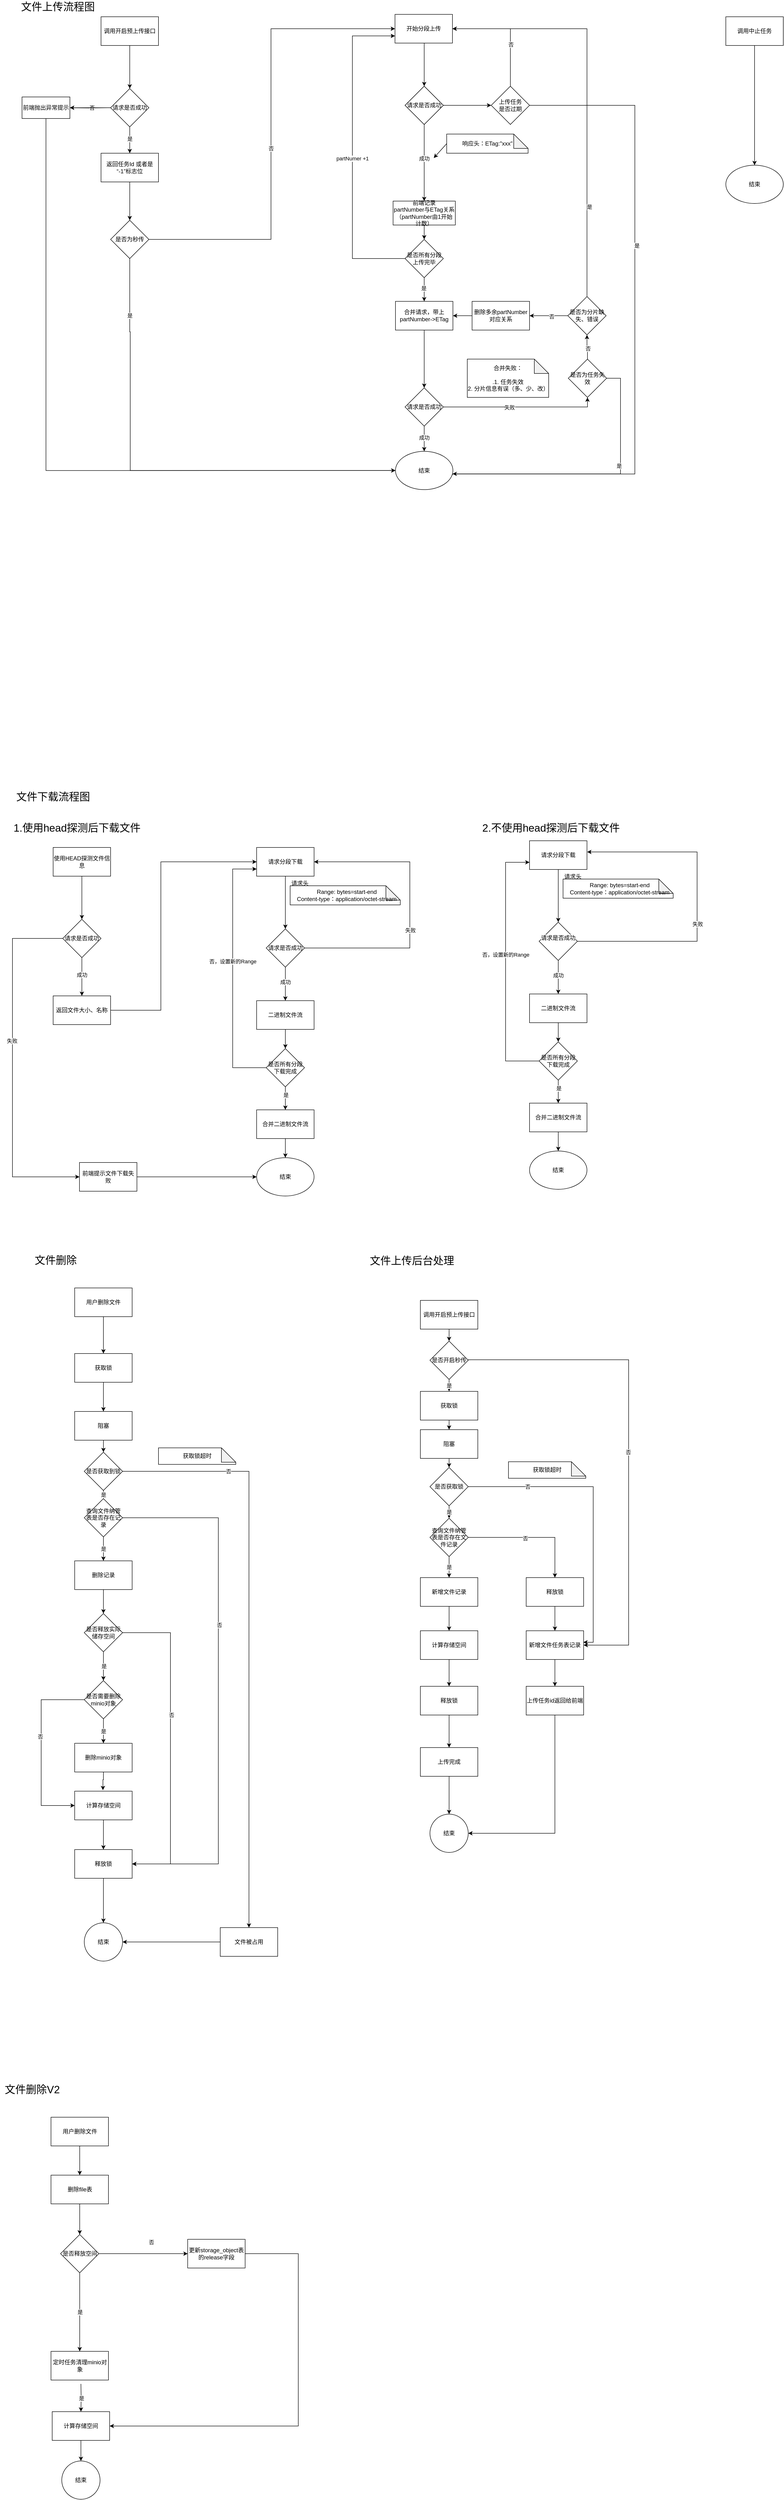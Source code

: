 <mxfile version="21.1.8" type="github">
  <diagram name="第 1 页" id="86zzf1FGlmF-jtxHysGu">
    <mxGraphModel dx="1432" dy="519" grid="0" gridSize="10" guides="1" tooltips="1" connect="1" arrows="1" fold="1" page="0" pageScale="1" pageWidth="827" pageHeight="1169" math="0" shadow="0">
      <root>
        <mxCell id="0" />
        <mxCell id="1" parent="0" />
        <mxCell id="UD72UffFnvkCBpp7IFEL-2" style="edgeStyle=orthogonalEdgeStyle;rounded=0;orthogonalLoop=1;jettySize=auto;html=1;exitX=0.5;exitY=1;exitDx=0;exitDy=0;entryX=0.5;entryY=0;entryDx=0;entryDy=0;" parent="1" source="UD72UffFnvkCBpp7IFEL-1" target="UD72UffFnvkCBpp7IFEL-5" edge="1">
          <mxGeometry relative="1" as="geometry">
            <mxPoint x="265" y="205" as="targetPoint" />
          </mxGeometry>
        </mxCell>
        <mxCell id="UD72UffFnvkCBpp7IFEL-1" value="调用开启预上传接口" style="rounded=0;whiteSpace=wrap;html=1;" parent="1" vertex="1">
          <mxGeometry x="205" y="55" width="120" height="60" as="geometry" />
        </mxCell>
        <mxCell id="UD72UffFnvkCBpp7IFEL-6" style="edgeStyle=orthogonalEdgeStyle;rounded=0;orthogonalLoop=1;jettySize=auto;html=1;entryX=1;entryY=0.5;entryDx=0;entryDy=0;" parent="1" target="UD72UffFnvkCBpp7IFEL-12" edge="1">
          <mxGeometry relative="1" as="geometry">
            <mxPoint x="395" y="245" as="targetPoint" />
            <mxPoint x="220" y="245" as="sourcePoint" />
          </mxGeometry>
        </mxCell>
        <mxCell id="UD72UffFnvkCBpp7IFEL-7" value="否" style="edgeLabel;html=1;align=center;verticalAlign=middle;resizable=0;points=[];" parent="UD72UffFnvkCBpp7IFEL-6" vertex="1" connectable="0">
          <mxGeometry x="-0.142" y="-1" relative="1" as="geometry">
            <mxPoint as="offset" />
          </mxGeometry>
        </mxCell>
        <mxCell id="UD72UffFnvkCBpp7IFEL-8" style="edgeStyle=orthogonalEdgeStyle;rounded=0;orthogonalLoop=1;jettySize=auto;html=1;exitX=0.5;exitY=1;exitDx=0;exitDy=0;entryX=0.5;entryY=0;entryDx=0;entryDy=0;" parent="1" source="UD72UffFnvkCBpp7IFEL-5" target="UD72UffFnvkCBpp7IFEL-9" edge="1">
          <mxGeometry relative="1" as="geometry">
            <mxPoint x="265" y="335" as="targetPoint" />
          </mxGeometry>
        </mxCell>
        <mxCell id="UD72UffFnvkCBpp7IFEL-10" value="是" style="edgeLabel;html=1;align=center;verticalAlign=middle;resizable=0;points=[];" parent="UD72UffFnvkCBpp7IFEL-8" vertex="1" connectable="0">
          <mxGeometry x="-0.116" relative="1" as="geometry">
            <mxPoint as="offset" />
          </mxGeometry>
        </mxCell>
        <mxCell id="lTjCLl5CSfBBcBf3yB8B-60" value="" style="edgeStyle=orthogonalEdgeStyle;rounded=0;orthogonalLoop=1;jettySize=auto;html=1;" parent="1" source="UD72UffFnvkCBpp7IFEL-5" target="UD72UffFnvkCBpp7IFEL-12" edge="1">
          <mxGeometry relative="1" as="geometry" />
        </mxCell>
        <mxCell id="UD72UffFnvkCBpp7IFEL-5" value="请求是否成功" style="rhombus;whiteSpace=wrap;html=1;" parent="1" vertex="1">
          <mxGeometry x="225" y="205" width="80" height="80" as="geometry" />
        </mxCell>
        <mxCell id="lTjCLl5CSfBBcBf3yB8B-118" style="edgeStyle=orthogonalEdgeStyle;rounded=0;orthogonalLoop=1;jettySize=auto;html=1;exitX=0.5;exitY=1;exitDx=0;exitDy=0;" parent="1" source="UD72UffFnvkCBpp7IFEL-9" target="lTjCLl5CSfBBcBf3yB8B-117" edge="1">
          <mxGeometry relative="1" as="geometry" />
        </mxCell>
        <mxCell id="UD72UffFnvkCBpp7IFEL-9" value="返回任务Id 或者是 “-1”标志位" style="rounded=0;whiteSpace=wrap;html=1;" parent="1" vertex="1">
          <mxGeometry x="205" y="340" width="120" height="60" as="geometry" />
        </mxCell>
        <mxCell id="lTjCLl5CSfBBcBf3yB8B-61" style="edgeStyle=orthogonalEdgeStyle;rounded=0;orthogonalLoop=1;jettySize=auto;html=1;exitX=0.5;exitY=1;exitDx=0;exitDy=0;entryX=0;entryY=0.5;entryDx=0;entryDy=0;" parent="1" source="UD72UffFnvkCBpp7IFEL-12" target="lTjCLl5CSfBBcBf3yB8B-55" edge="1">
          <mxGeometry relative="1" as="geometry" />
        </mxCell>
        <mxCell id="UD72UffFnvkCBpp7IFEL-12" value="前端抛出异常提示" style="rounded=0;whiteSpace=wrap;html=1;" parent="1" vertex="1">
          <mxGeometry x="40" y="222.5" width="100" height="45" as="geometry" />
        </mxCell>
        <mxCell id="UD72UffFnvkCBpp7IFEL-13" style="edgeStyle=orthogonalEdgeStyle;rounded=0;orthogonalLoop=1;jettySize=auto;html=1;exitX=0.5;exitY=1;exitDx=0;exitDy=0;entryX=0.5;entryY=0;entryDx=0;entryDy=0;" parent="1" source="UD72UffFnvkCBpp7IFEL-23" target="UD72UffFnvkCBpp7IFEL-19" edge="1">
          <mxGeometry relative="1" as="geometry">
            <mxPoint x="880" y="200" as="targetPoint" />
            <mxPoint x="880" y="110" as="sourcePoint" />
            <Array as="points">
              <mxPoint x="880" y="110" />
            </Array>
          </mxGeometry>
        </mxCell>
        <mxCell id="UD72UffFnvkCBpp7IFEL-19" value="" style="rhombus;whiteSpace=wrap;html=1;" parent="1" vertex="1">
          <mxGeometry x="840" y="200" width="80" height="80" as="geometry" />
        </mxCell>
        <mxCell id="lTjCLl5CSfBBcBf3yB8B-63" style="edgeStyle=orthogonalEdgeStyle;rounded=0;orthogonalLoop=1;jettySize=auto;html=1;exitX=0.5;exitY=1;exitDx=0;exitDy=0;entryX=0.5;entryY=0;entryDx=0;entryDy=0;" parent="1" source="UD72UffFnvkCBpp7IFEL-20" target="lTjCLl5CSfBBcBf3yB8B-62" edge="1">
          <mxGeometry relative="1" as="geometry" />
        </mxCell>
        <mxCell id="UD72UffFnvkCBpp7IFEL-20" value="前端记录&lt;br&gt;partNumber与ETag关系（partNumber由1开始计数）" style="rounded=0;whiteSpace=wrap;html=1;" parent="1" vertex="1">
          <mxGeometry x="815" y="440" width="130" height="50" as="geometry" />
        </mxCell>
        <mxCell id="UD72UffFnvkCBpp7IFEL-23" value="开始分段上传" style="rounded=0;whiteSpace=wrap;html=1;" parent="1" vertex="1">
          <mxGeometry x="819" y="50" width="120" height="60" as="geometry" />
        </mxCell>
        <mxCell id="R8NhTUtv1D92i6jCtsth-3" style="edgeStyle=orthogonalEdgeStyle;rounded=0;orthogonalLoop=1;jettySize=auto;html=1;exitX=1;exitY=0.5;exitDx=0;exitDy=0;" parent="1" source="UD72UffFnvkCBpp7IFEL-24" target="R8NhTUtv1D92i6jCtsth-2" edge="1">
          <mxGeometry relative="1" as="geometry" />
        </mxCell>
        <mxCell id="UD72UffFnvkCBpp7IFEL-24" value="请求是否成功" style="rhombus;whiteSpace=wrap;html=1;" parent="1" vertex="1">
          <mxGeometry x="840" y="200" width="80" height="80" as="geometry" />
        </mxCell>
        <mxCell id="UD72UffFnvkCBpp7IFEL-25" style="edgeStyle=orthogonalEdgeStyle;rounded=0;orthogonalLoop=1;jettySize=auto;html=1;exitX=0.5;exitY=1;exitDx=0;exitDy=0;entryX=0.5;entryY=0;entryDx=0;entryDy=0;" parent="1" source="UD72UffFnvkCBpp7IFEL-24" target="UD72UffFnvkCBpp7IFEL-20" edge="1">
          <mxGeometry relative="1" as="geometry">
            <mxPoint x="880" y="360" as="targetPoint" />
          </mxGeometry>
        </mxCell>
        <mxCell id="UD72UffFnvkCBpp7IFEL-26" value="成功" style="edgeLabel;html=1;align=center;verticalAlign=middle;resizable=0;points=[];" parent="UD72UffFnvkCBpp7IFEL-25" vertex="1" connectable="0">
          <mxGeometry x="-0.116" relative="1" as="geometry">
            <mxPoint as="offset" />
          </mxGeometry>
        </mxCell>
        <mxCell id="lTjCLl5CSfBBcBf3yB8B-3" style="edgeStyle=orthogonalEdgeStyle;rounded=0;orthogonalLoop=1;jettySize=auto;html=1;entryX=0.5;entryY=0;entryDx=0;entryDy=0;" parent="1" source="lTjCLl5CSfBBcBf3yB8B-11" target="lTjCLl5CSfBBcBf3yB8B-57" edge="1">
          <mxGeometry relative="1" as="geometry">
            <mxPoint x="1570" y="200" as="targetPoint" />
          </mxGeometry>
        </mxCell>
        <mxCell id="lTjCLl5CSfBBcBf3yB8B-4" value="开始分段上传" style="rounded=0;whiteSpace=wrap;html=1;" parent="1" vertex="1">
          <mxGeometry x="1510" y="55" width="120" height="60" as="geometry" />
        </mxCell>
        <mxCell id="lTjCLl5CSfBBcBf3yB8B-11" value="调用中止任务" style="rounded=0;whiteSpace=wrap;html=1;" parent="1" vertex="1">
          <mxGeometry x="1510" y="55" width="120" height="60" as="geometry" />
        </mxCell>
        <mxCell id="lTjCLl5CSfBBcBf3yB8B-20" style="edgeStyle=orthogonalEdgeStyle;rounded=0;orthogonalLoop=1;jettySize=auto;html=1;exitX=0.5;exitY=1;exitDx=0;exitDy=0;" parent="1" source="lTjCLl5CSfBBcBf3yB8B-18" target="lTjCLl5CSfBBcBf3yB8B-19" edge="1">
          <mxGeometry relative="1" as="geometry" />
        </mxCell>
        <mxCell id="lTjCLl5CSfBBcBf3yB8B-18" value="合并请求，带上partNumber-&amp;gt;ETag" style="rounded=0;whiteSpace=wrap;html=1;" parent="1" vertex="1">
          <mxGeometry x="820" y="649.41" width="120" height="60" as="geometry" />
        </mxCell>
        <mxCell id="lTjCLl5CSfBBcBf3yB8B-19" value="请求是否成功" style="rhombus;whiteSpace=wrap;html=1;" parent="1" vertex="1">
          <mxGeometry x="840" y="830" width="80" height="80" as="geometry" />
        </mxCell>
        <mxCell id="lTjCLl5CSfBBcBf3yB8B-25" style="edgeStyle=orthogonalEdgeStyle;rounded=0;orthogonalLoop=1;jettySize=auto;html=1;exitX=1;exitY=0.5;exitDx=0;exitDy=0;entryX=0.5;entryY=1;entryDx=0;entryDy=0;" parent="1" source="lTjCLl5CSfBBcBf3yB8B-19" target="lTjCLl5CSfBBcBf3yB8B-74" edge="1">
          <mxGeometry relative="1" as="geometry">
            <mxPoint x="1011" y="833.53" as="targetPoint" />
            <mxPoint x="921" y="826.03" as="sourcePoint" />
            <Array as="points">
              <mxPoint x="921" y="870" />
              <mxPoint x="1221" y="870" />
            </Array>
          </mxGeometry>
        </mxCell>
        <mxCell id="lTjCLl5CSfBBcBf3yB8B-26" value="失败" style="edgeLabel;html=1;align=center;verticalAlign=middle;resizable=0;points=[];" parent="lTjCLl5CSfBBcBf3yB8B-25" vertex="1" connectable="0">
          <mxGeometry x="-0.142" y="-1" relative="1" as="geometry">
            <mxPoint as="offset" />
          </mxGeometry>
        </mxCell>
        <mxCell id="lTjCLl5CSfBBcBf3yB8B-27" style="edgeStyle=orthogonalEdgeStyle;rounded=0;orthogonalLoop=1;jettySize=auto;html=1;entryX=0.5;entryY=0;entryDx=0;entryDy=0;exitX=0.5;exitY=1;exitDx=0;exitDy=0;" parent="1" source="lTjCLl5CSfBBcBf3yB8B-19" target="lTjCLl5CSfBBcBf3yB8B-55" edge="1">
          <mxGeometry relative="1" as="geometry">
            <mxPoint x="881" y="1105.65" as="targetPoint" />
            <mxPoint x="881" y="1032.65" as="sourcePoint" />
            <Array as="points" />
          </mxGeometry>
        </mxCell>
        <mxCell id="lTjCLl5CSfBBcBf3yB8B-28" value="成功" style="edgeLabel;html=1;align=center;verticalAlign=middle;resizable=0;points=[];" parent="lTjCLl5CSfBBcBf3yB8B-27" vertex="1" connectable="0">
          <mxGeometry x="-0.116" relative="1" as="geometry">
            <mxPoint as="offset" />
          </mxGeometry>
        </mxCell>
        <mxCell id="lTjCLl5CSfBBcBf3yB8B-31" style="edgeStyle=orthogonalEdgeStyle;rounded=0;orthogonalLoop=1;jettySize=auto;html=1;exitX=0.5;exitY=1;exitDx=0;exitDy=0;entryX=0.5;entryY=0;entryDx=0;entryDy=0;" parent="1" source="lTjCLl5CSfBBcBf3yB8B-32" target="lTjCLl5CSfBBcBf3yB8B-37" edge="1">
          <mxGeometry relative="1" as="geometry">
            <mxPoint x="165" y="1940" as="targetPoint" />
          </mxGeometry>
        </mxCell>
        <mxCell id="lTjCLl5CSfBBcBf3yB8B-32" value="使用HEAD探测文件信息" style="rounded=0;whiteSpace=wrap;html=1;" parent="1" vertex="1">
          <mxGeometry x="105" y="1790" width="120" height="60" as="geometry" />
        </mxCell>
        <mxCell id="lTjCLl5CSfBBcBf3yB8B-33" style="edgeStyle=orthogonalEdgeStyle;rounded=0;orthogonalLoop=1;jettySize=auto;html=1;exitX=0;exitY=0.5;exitDx=0;exitDy=0;entryX=0;entryY=0.5;entryDx=0;entryDy=0;" parent="1" source="lTjCLl5CSfBBcBf3yB8B-37" target="lTjCLl5CSfBBcBf3yB8B-112" edge="1">
          <mxGeometry relative="1" as="geometry">
            <mxPoint x="295" y="1980" as="targetPoint" />
            <Array as="points">
              <mxPoint x="20" y="1980" />
              <mxPoint x="20" y="2478" />
            </Array>
          </mxGeometry>
        </mxCell>
        <mxCell id="lTjCLl5CSfBBcBf3yB8B-34" value="失败" style="edgeLabel;html=1;align=center;verticalAlign=middle;resizable=0;points=[];" parent="lTjCLl5CSfBBcBf3yB8B-33" vertex="1" connectable="0">
          <mxGeometry x="-0.142" y="-1" relative="1" as="geometry">
            <mxPoint as="offset" />
          </mxGeometry>
        </mxCell>
        <mxCell id="lTjCLl5CSfBBcBf3yB8B-35" style="edgeStyle=orthogonalEdgeStyle;rounded=0;orthogonalLoop=1;jettySize=auto;html=1;exitX=0.5;exitY=1;exitDx=0;exitDy=0;entryX=0.5;entryY=0;entryDx=0;entryDy=0;" parent="1" source="lTjCLl5CSfBBcBf3yB8B-37" target="lTjCLl5CSfBBcBf3yB8B-38" edge="1">
          <mxGeometry relative="1" as="geometry">
            <mxPoint x="165" y="2070" as="targetPoint" />
          </mxGeometry>
        </mxCell>
        <mxCell id="lTjCLl5CSfBBcBf3yB8B-36" value="成功" style="edgeLabel;html=1;align=center;verticalAlign=middle;resizable=0;points=[];" parent="lTjCLl5CSfBBcBf3yB8B-35" vertex="1" connectable="0">
          <mxGeometry x="-0.116" relative="1" as="geometry">
            <mxPoint as="offset" />
          </mxGeometry>
        </mxCell>
        <mxCell id="lTjCLl5CSfBBcBf3yB8B-37" value="请求是否成功" style="rhombus;whiteSpace=wrap;html=1;" parent="1" vertex="1">
          <mxGeometry x="125" y="1940" width="80" height="80" as="geometry" />
        </mxCell>
        <mxCell id="lTjCLl5CSfBBcBf3yB8B-51" style="edgeStyle=orthogonalEdgeStyle;rounded=0;orthogonalLoop=1;jettySize=auto;html=1;exitX=1;exitY=0.5;exitDx=0;exitDy=0;entryX=0;entryY=0.5;entryDx=0;entryDy=0;" parent="1" source="lTjCLl5CSfBBcBf3yB8B-38" target="lTjCLl5CSfBBcBf3yB8B-43" edge="1">
          <mxGeometry relative="1" as="geometry">
            <Array as="points">
              <mxPoint x="330" y="2130" />
              <mxPoint x="330" y="1820" />
            </Array>
          </mxGeometry>
        </mxCell>
        <mxCell id="lTjCLl5CSfBBcBf3yB8B-38" value="返回文件大小、名称" style="rounded=0;whiteSpace=wrap;html=1;" parent="1" vertex="1">
          <mxGeometry x="105" y="2100" width="120" height="60" as="geometry" />
        </mxCell>
        <mxCell id="lTjCLl5CSfBBcBf3yB8B-42" style="edgeStyle=orthogonalEdgeStyle;rounded=0;orthogonalLoop=1;jettySize=auto;html=1;exitX=0.5;exitY=1;exitDx=0;exitDy=0;entryX=0.5;entryY=0;entryDx=0;entryDy=0;" parent="1" source="lTjCLl5CSfBBcBf3yB8B-43" target="lTjCLl5CSfBBcBf3yB8B-48" edge="1">
          <mxGeometry relative="1" as="geometry">
            <mxPoint x="590" y="1940" as="targetPoint" />
          </mxGeometry>
        </mxCell>
        <mxCell id="lTjCLl5CSfBBcBf3yB8B-43" value="请求分段下载" style="rounded=0;whiteSpace=wrap;html=1;" parent="1" vertex="1">
          <mxGeometry x="530" y="1790" width="120" height="60" as="geometry" />
        </mxCell>
        <mxCell id="lTjCLl5CSfBBcBf3yB8B-44" style="edgeStyle=orthogonalEdgeStyle;rounded=0;orthogonalLoop=1;jettySize=auto;html=1;exitX=1;exitY=0.5;exitDx=0;exitDy=0;entryX=1;entryY=0.5;entryDx=0;entryDy=0;" parent="1" source="lTjCLl5CSfBBcBf3yB8B-48" target="lTjCLl5CSfBBcBf3yB8B-43" edge="1">
          <mxGeometry relative="1" as="geometry">
            <mxPoint x="847" y="2000" as="targetPoint" />
            <Array as="points">
              <mxPoint x="850" y="2000" />
              <mxPoint x="850" y="1820" />
            </Array>
          </mxGeometry>
        </mxCell>
        <mxCell id="lTjCLl5CSfBBcBf3yB8B-45" value="失败" style="edgeLabel;html=1;align=center;verticalAlign=middle;resizable=0;points=[];" parent="lTjCLl5CSfBBcBf3yB8B-44" vertex="1" connectable="0">
          <mxGeometry x="-0.142" y="-1" relative="1" as="geometry">
            <mxPoint as="offset" />
          </mxGeometry>
        </mxCell>
        <mxCell id="lTjCLl5CSfBBcBf3yB8B-46" style="edgeStyle=orthogonalEdgeStyle;rounded=0;orthogonalLoop=1;jettySize=auto;html=1;exitX=0.5;exitY=1;exitDx=0;exitDy=0;entryX=0.5;entryY=0;entryDx=0;entryDy=0;" parent="1" source="lTjCLl5CSfBBcBf3yB8B-48" target="lTjCLl5CSfBBcBf3yB8B-49" edge="1">
          <mxGeometry relative="1" as="geometry">
            <mxPoint x="590" y="2230" as="targetPoint" />
          </mxGeometry>
        </mxCell>
        <mxCell id="lTjCLl5CSfBBcBf3yB8B-47" value="成功" style="edgeLabel;html=1;align=center;verticalAlign=middle;resizable=0;points=[];" parent="lTjCLl5CSfBBcBf3yB8B-46" vertex="1" connectable="0">
          <mxGeometry x="-0.116" relative="1" as="geometry">
            <mxPoint as="offset" />
          </mxGeometry>
        </mxCell>
        <mxCell id="lTjCLl5CSfBBcBf3yB8B-48" value="请求是否成功" style="rhombus;whiteSpace=wrap;html=1;" parent="1" vertex="1">
          <mxGeometry x="550" y="1960" width="80" height="80" as="geometry" />
        </mxCell>
        <mxCell id="lTjCLl5CSfBBcBf3yB8B-98" style="edgeStyle=orthogonalEdgeStyle;rounded=0;orthogonalLoop=1;jettySize=auto;html=1;exitX=0.5;exitY=1;exitDx=0;exitDy=0;entryX=0.5;entryY=0;entryDx=0;entryDy=0;" parent="1" source="lTjCLl5CSfBBcBf3yB8B-49" target="lTjCLl5CSfBBcBf3yB8B-97" edge="1">
          <mxGeometry relative="1" as="geometry" />
        </mxCell>
        <mxCell id="lTjCLl5CSfBBcBf3yB8B-49" value="二进制文件流" style="rounded=0;whiteSpace=wrap;html=1;" parent="1" vertex="1">
          <mxGeometry x="530" y="2110" width="120" height="60" as="geometry" />
        </mxCell>
        <mxCell id="lTjCLl5CSfBBcBf3yB8B-111" style="edgeStyle=orthogonalEdgeStyle;rounded=0;orthogonalLoop=1;jettySize=auto;html=1;exitX=0.5;exitY=1;exitDx=0;exitDy=0;entryX=0.5;entryY=0;entryDx=0;entryDy=0;" parent="1" source="lTjCLl5CSfBBcBf3yB8B-53" target="lTjCLl5CSfBBcBf3yB8B-96" edge="1">
          <mxGeometry relative="1" as="geometry">
            <Array as="points" />
          </mxGeometry>
        </mxCell>
        <mxCell id="lTjCLl5CSfBBcBf3yB8B-53" value="合并二进制文件流" style="rounded=0;whiteSpace=wrap;html=1;" parent="1" vertex="1">
          <mxGeometry x="530" y="2338" width="120" height="60" as="geometry" />
        </mxCell>
        <mxCell id="lTjCLl5CSfBBcBf3yB8B-55" value="结束" style="ellipse;whiteSpace=wrap;html=1;" parent="1" vertex="1">
          <mxGeometry x="820" y="962.65" width="120" height="80" as="geometry" />
        </mxCell>
        <mxCell id="lTjCLl5CSfBBcBf3yB8B-57" value="结束" style="ellipse;whiteSpace=wrap;html=1;" parent="1" vertex="1">
          <mxGeometry x="1510" y="365" width="120" height="80" as="geometry" />
        </mxCell>
        <mxCell id="lTjCLl5CSfBBcBf3yB8B-65" style="edgeStyle=orthogonalEdgeStyle;rounded=0;orthogonalLoop=1;jettySize=auto;html=1;exitX=0;exitY=0.5;exitDx=0;exitDy=0;entryX=0;entryY=0.75;entryDx=0;entryDy=0;" parent="1" source="lTjCLl5CSfBBcBf3yB8B-62" target="UD72UffFnvkCBpp7IFEL-23" edge="1">
          <mxGeometry relative="1" as="geometry">
            <Array as="points">
              <mxPoint x="730" y="560" />
              <mxPoint x="730" y="95" />
            </Array>
          </mxGeometry>
        </mxCell>
        <mxCell id="lTjCLl5CSfBBcBf3yB8B-66" value="partNumer +1" style="edgeLabel;html=1;align=center;verticalAlign=middle;resizable=0;points=[];" parent="lTjCLl5CSfBBcBf3yB8B-65" vertex="1" connectable="0">
          <mxGeometry x="-0.038" relative="1" as="geometry">
            <mxPoint as="offset" />
          </mxGeometry>
        </mxCell>
        <mxCell id="lTjCLl5CSfBBcBf3yB8B-70" style="edgeStyle=orthogonalEdgeStyle;rounded=0;orthogonalLoop=1;jettySize=auto;html=1;exitX=0.5;exitY=1;exitDx=0;exitDy=0;entryX=0.5;entryY=0;entryDx=0;entryDy=0;" parent="1" source="lTjCLl5CSfBBcBf3yB8B-62" target="lTjCLl5CSfBBcBf3yB8B-18" edge="1">
          <mxGeometry relative="1" as="geometry" />
        </mxCell>
        <mxCell id="lTjCLl5CSfBBcBf3yB8B-71" value="是" style="edgeLabel;html=1;align=center;verticalAlign=middle;resizable=0;points=[];" parent="lTjCLl5CSfBBcBf3yB8B-70" vertex="1" connectable="0">
          <mxGeometry x="-0.126" y="-1" relative="1" as="geometry">
            <mxPoint as="offset" />
          </mxGeometry>
        </mxCell>
        <mxCell id="lTjCLl5CSfBBcBf3yB8B-62" value="是否所有分段上传完毕" style="rhombus;whiteSpace=wrap;html=1;" parent="1" vertex="1">
          <mxGeometry x="840" y="520" width="80" height="80" as="geometry" />
        </mxCell>
        <mxCell id="lTjCLl5CSfBBcBf3yB8B-77" style="edgeStyle=orthogonalEdgeStyle;rounded=0;orthogonalLoop=1;jettySize=auto;html=1;exitX=1;exitY=0.5;exitDx=0;exitDy=0;entryX=0.993;entryY=0.588;entryDx=0;entryDy=0;entryPerimeter=0;" parent="1" source="lTjCLl5CSfBBcBf3yB8B-74" target="lTjCLl5CSfBBcBf3yB8B-55" edge="1">
          <mxGeometry relative="1" as="geometry">
            <Array as="points">
              <mxPoint x="1290" y="810" />
              <mxPoint x="1290" y="1010" />
            </Array>
          </mxGeometry>
        </mxCell>
        <mxCell id="lTjCLl5CSfBBcBf3yB8B-80" value="是" style="edgeLabel;html=1;align=center;verticalAlign=middle;resizable=0;points=[];" parent="lTjCLl5CSfBBcBf3yB8B-77" vertex="1" connectable="0">
          <mxGeometry x="-0.27" y="-3" relative="1" as="geometry">
            <mxPoint as="offset" />
          </mxGeometry>
        </mxCell>
        <mxCell id="R8NhTUtv1D92i6jCtsth-16" style="edgeStyle=orthogonalEdgeStyle;rounded=0;orthogonalLoop=1;jettySize=auto;html=1;exitX=0.5;exitY=0;exitDx=0;exitDy=0;entryX=0.5;entryY=1;entryDx=0;entryDy=0;" parent="1" source="lTjCLl5CSfBBcBf3yB8B-74" target="R8NhTUtv1D92i6jCtsth-12" edge="1">
          <mxGeometry relative="1" as="geometry" />
        </mxCell>
        <mxCell id="R8NhTUtv1D92i6jCtsth-20" value="否" style="edgeLabel;html=1;align=center;verticalAlign=middle;resizable=0;points=[];" parent="R8NhTUtv1D92i6jCtsth-16" vertex="1" connectable="0">
          <mxGeometry x="-0.125" y="-1" relative="1" as="geometry">
            <mxPoint as="offset" />
          </mxGeometry>
        </mxCell>
        <mxCell id="lTjCLl5CSfBBcBf3yB8B-74" value="是否为任务失效" style="rhombus;whiteSpace=wrap;html=1;" parent="1" vertex="1">
          <mxGeometry x="1181" y="770" width="80" height="80" as="geometry" />
        </mxCell>
        <mxCell id="lTjCLl5CSfBBcBf3yB8B-84" style="rounded=0;orthogonalLoop=1;jettySize=auto;html=1;edgeStyle=orthogonalEdgeStyle;endArrow=none;endFill=0;entryX=0.991;entryY=0.62;entryDx=0;entryDy=0;entryPerimeter=0;" parent="1" source="R8NhTUtv1D92i6jCtsth-2" target="lTjCLl5CSfBBcBf3yB8B-55" edge="1">
          <mxGeometry relative="1" as="geometry">
            <mxPoint x="1150" y="1080" as="targetPoint" />
            <mxPoint x="1170" y="240" as="sourcePoint" />
            <Array as="points">
              <mxPoint x="1320" y="240" />
              <mxPoint x="1320" y="1010" />
              <mxPoint x="939" y="1010" />
            </Array>
          </mxGeometry>
        </mxCell>
        <mxCell id="lTjCLl5CSfBBcBf3yB8B-85" value="是" style="edgeLabel;html=1;align=center;verticalAlign=middle;resizable=0;points=[];" parent="lTjCLl5CSfBBcBf3yB8B-84" vertex="1" connectable="0">
          <mxGeometry x="-0.254" y="4" relative="1" as="geometry">
            <mxPoint as="offset" />
          </mxGeometry>
        </mxCell>
        <mxCell id="lTjCLl5CSfBBcBf3yB8B-88" style="rounded=0;orthogonalLoop=1;jettySize=auto;html=1;exitX=0;exitY=0.5;exitDx=0;exitDy=0;exitPerimeter=0;" parent="1" source="lTjCLl5CSfBBcBf3yB8B-87" edge="1">
          <mxGeometry relative="1" as="geometry">
            <mxPoint x="900" y="350" as="targetPoint" />
          </mxGeometry>
        </mxCell>
        <mxCell id="lTjCLl5CSfBBcBf3yB8B-87" value="响应头：ETag:&quot;xxx&quot;" style="shape=note;whiteSpace=wrap;html=1;backgroundOutline=1;darkOpacity=0.05;" parent="1" vertex="1">
          <mxGeometry x="927" y="300" width="170" height="40" as="geometry" />
        </mxCell>
        <mxCell id="lTjCLl5CSfBBcBf3yB8B-96" value="结束" style="ellipse;whiteSpace=wrap;html=1;" parent="1" vertex="1">
          <mxGeometry x="530" y="2438" width="120" height="80" as="geometry" />
        </mxCell>
        <mxCell id="lTjCLl5CSfBBcBf3yB8B-99" style="edgeStyle=orthogonalEdgeStyle;rounded=0;orthogonalLoop=1;jettySize=auto;html=1;exitX=0.5;exitY=1;exitDx=0;exitDy=0;entryX=0.5;entryY=0;entryDx=0;entryDy=0;" parent="1" source="lTjCLl5CSfBBcBf3yB8B-97" target="lTjCLl5CSfBBcBf3yB8B-53" edge="1">
          <mxGeometry relative="1" as="geometry">
            <Array as="points">
              <mxPoint x="590" y="2320" />
              <mxPoint x="590" y="2320" />
            </Array>
          </mxGeometry>
        </mxCell>
        <mxCell id="lTjCLl5CSfBBcBf3yB8B-101" value="是" style="edgeLabel;html=1;align=center;verticalAlign=middle;resizable=0;points=[];" parent="lTjCLl5CSfBBcBf3yB8B-99" vertex="1" connectable="0">
          <mxGeometry x="-0.282" y="1" relative="1" as="geometry">
            <mxPoint as="offset" />
          </mxGeometry>
        </mxCell>
        <mxCell id="lTjCLl5CSfBBcBf3yB8B-100" style="edgeStyle=orthogonalEdgeStyle;rounded=0;orthogonalLoop=1;jettySize=auto;html=1;exitX=0;exitY=0.5;exitDx=0;exitDy=0;entryX=0;entryY=0.75;entryDx=0;entryDy=0;" parent="1" source="lTjCLl5CSfBBcBf3yB8B-97" target="lTjCLl5CSfBBcBf3yB8B-43" edge="1">
          <mxGeometry relative="1" as="geometry">
            <Array as="points">
              <mxPoint x="480" y="2250" />
              <mxPoint x="480" y="1835" />
            </Array>
          </mxGeometry>
        </mxCell>
        <mxCell id="lTjCLl5CSfBBcBf3yB8B-102" value="否，设置新的Range" style="edgeLabel;html=1;align=center;verticalAlign=middle;resizable=0;points=[];" parent="lTjCLl5CSfBBcBf3yB8B-100" vertex="1" connectable="0">
          <mxGeometry x="0.092" relative="1" as="geometry">
            <mxPoint as="offset" />
          </mxGeometry>
        </mxCell>
        <mxCell id="lTjCLl5CSfBBcBf3yB8B-97" value="是否所有分段下载完成" style="rhombus;whiteSpace=wrap;html=1;" parent="1" vertex="1">
          <mxGeometry x="550" y="2210" width="80" height="80" as="geometry" />
        </mxCell>
        <mxCell id="lTjCLl5CSfBBcBf3yB8B-103" value="&lt;div&gt;&amp;nbsp; Range: bytes=start-end&lt;/div&gt;&lt;div&gt;&amp;nbsp; Content-type：application/octet-stream&lt;/div&gt;" style="shape=note;whiteSpace=wrap;html=1;backgroundOutline=1;darkOpacity=0.05;" parent="1" vertex="1">
          <mxGeometry x="600" y="1870" width="230" height="40" as="geometry" />
        </mxCell>
        <mxCell id="lTjCLl5CSfBBcBf3yB8B-104" value="请求头" style="text;html=1;align=center;verticalAlign=middle;resizable=0;points=[];autosize=1;strokeColor=none;fillColor=none;" parent="1" vertex="1">
          <mxGeometry x="590" y="1850" width="60" height="30" as="geometry" />
        </mxCell>
        <mxCell id="lTjCLl5CSfBBcBf3yB8B-113" style="edgeStyle=orthogonalEdgeStyle;rounded=0;orthogonalLoop=1;jettySize=auto;html=1;exitX=1;exitY=0.5;exitDx=0;exitDy=0;entryX=0;entryY=0.5;entryDx=0;entryDy=0;" parent="1" source="lTjCLl5CSfBBcBf3yB8B-112" target="lTjCLl5CSfBBcBf3yB8B-96" edge="1">
          <mxGeometry relative="1" as="geometry" />
        </mxCell>
        <mxCell id="lTjCLl5CSfBBcBf3yB8B-112" value="前端提示文件下载失败" style="rounded=0;whiteSpace=wrap;html=1;" parent="1" vertex="1">
          <mxGeometry x="160" y="2448" width="120" height="60" as="geometry" />
        </mxCell>
        <mxCell id="lTjCLl5CSfBBcBf3yB8B-119" style="edgeStyle=orthogonalEdgeStyle;rounded=0;orthogonalLoop=1;jettySize=auto;html=1;exitX=0.5;exitY=1;exitDx=0;exitDy=0;entryX=0;entryY=0.5;entryDx=0;entryDy=0;" parent="1" source="lTjCLl5CSfBBcBf3yB8B-117" target="lTjCLl5CSfBBcBf3yB8B-55" edge="1">
          <mxGeometry relative="1" as="geometry">
            <mxPoint x="265.529" y="760" as="targetPoint" />
            <Array as="points">
              <mxPoint x="265" y="713" />
              <mxPoint x="266" y="1003" />
            </Array>
          </mxGeometry>
        </mxCell>
        <mxCell id="lTjCLl5CSfBBcBf3yB8B-121" value="是" style="edgeLabel;html=1;align=center;verticalAlign=middle;resizable=0;points=[];" parent="lTjCLl5CSfBBcBf3yB8B-119" vertex="1" connectable="0">
          <mxGeometry x="-0.189" y="-3" relative="1" as="geometry">
            <mxPoint x="2" y="-285" as="offset" />
          </mxGeometry>
        </mxCell>
        <mxCell id="lTjCLl5CSfBBcBf3yB8B-126" style="edgeStyle=orthogonalEdgeStyle;rounded=0;orthogonalLoop=1;jettySize=auto;html=1;exitX=1;exitY=0.5;exitDx=0;exitDy=0;entryX=0;entryY=0.5;entryDx=0;entryDy=0;" parent="1" source="lTjCLl5CSfBBcBf3yB8B-117" target="UD72UffFnvkCBpp7IFEL-23" edge="1">
          <mxGeometry relative="1" as="geometry">
            <mxPoint x="464" y="629" as="targetPoint" />
            <Array as="points">
              <mxPoint x="560" y="520" />
              <mxPoint x="560" y="80" />
            </Array>
          </mxGeometry>
        </mxCell>
        <mxCell id="lTjCLl5CSfBBcBf3yB8B-127" value="否" style="edgeLabel;html=1;align=center;verticalAlign=middle;resizable=0;points=[];" parent="lTjCLl5CSfBBcBf3yB8B-126" vertex="1" connectable="0">
          <mxGeometry x="-0.067" y="1" relative="1" as="geometry">
            <mxPoint x="1" as="offset" />
          </mxGeometry>
        </mxCell>
        <mxCell id="lTjCLl5CSfBBcBf3yB8B-117" value="是否为秒传" style="rhombus;whiteSpace=wrap;html=1;" parent="1" vertex="1">
          <mxGeometry x="225" y="480" width="80" height="80" as="geometry" />
        </mxCell>
        <mxCell id="36f4yx-A6JSLI--8gbKH-1" value="&lt;font style=&quot;font-size: 22px;&quot;&gt;文件上传流程图&lt;/font&gt;" style="text;html=1;strokeColor=none;fillColor=none;align=center;verticalAlign=middle;whiteSpace=wrap;rounded=0;" parent="1" vertex="1">
          <mxGeometry x="30" y="20" width="170" height="30" as="geometry" />
        </mxCell>
        <mxCell id="36f4yx-A6JSLI--8gbKH-2" value="&lt;font style=&quot;font-size: 22px;&quot;&gt;文件下载流程图&lt;/font&gt;" style="text;html=1;strokeColor=none;fillColor=none;align=center;verticalAlign=middle;whiteSpace=wrap;rounded=0;" parent="1" vertex="1">
          <mxGeometry x="20" y="1670" width="170" height="30" as="geometry" />
        </mxCell>
        <mxCell id="R8NhTUtv1D92i6jCtsth-4" style="edgeStyle=orthogonalEdgeStyle;rounded=0;orthogonalLoop=1;jettySize=auto;html=1;exitX=0.5;exitY=0;exitDx=0;exitDy=0;entryX=1;entryY=0.5;entryDx=0;entryDy=0;" parent="1" source="R8NhTUtv1D92i6jCtsth-2" target="UD72UffFnvkCBpp7IFEL-23" edge="1">
          <mxGeometry relative="1" as="geometry" />
        </mxCell>
        <mxCell id="R8NhTUtv1D92i6jCtsth-6" value="否" style="edgeLabel;html=1;align=center;verticalAlign=middle;resizable=0;points=[];" parent="R8NhTUtv1D92i6jCtsth-4" vertex="1" connectable="0">
          <mxGeometry x="-0.276" y="-1" relative="1" as="geometry">
            <mxPoint as="offset" />
          </mxGeometry>
        </mxCell>
        <mxCell id="R8NhTUtv1D92i6jCtsth-2" value="上传任务&lt;br&gt;是否过期" style="rhombus;whiteSpace=wrap;html=1;" parent="1" vertex="1">
          <mxGeometry x="1020" y="200" width="80" height="80" as="geometry" />
        </mxCell>
        <mxCell id="R8NhTUtv1D92i6jCtsth-7" value="合并失败：&lt;br&gt;&lt;br&gt;.1. 任务失效&lt;br&gt;2. 分片信息有误（多、少、改）" style="shape=note;whiteSpace=wrap;html=1;backgroundOutline=1;darkOpacity=0.05;" parent="1" vertex="1">
          <mxGeometry x="970" y="770" width="170" height="80" as="geometry" />
        </mxCell>
        <mxCell id="R8NhTUtv1D92i6jCtsth-15" style="edgeStyle=orthogonalEdgeStyle;rounded=0;orthogonalLoop=1;jettySize=auto;html=1;exitX=0;exitY=0.5;exitDx=0;exitDy=0;" parent="1" source="R8NhTUtv1D92i6jCtsth-11" target="lTjCLl5CSfBBcBf3yB8B-18" edge="1">
          <mxGeometry relative="1" as="geometry" />
        </mxCell>
        <mxCell id="R8NhTUtv1D92i6jCtsth-11" value="删除多余partNumber对应关系" style="rounded=0;whiteSpace=wrap;html=1;" parent="1" vertex="1">
          <mxGeometry x="980" y="649.41" width="120" height="60" as="geometry" />
        </mxCell>
        <mxCell id="R8NhTUtv1D92i6jCtsth-13" style="edgeStyle=orthogonalEdgeStyle;rounded=0;orthogonalLoop=1;jettySize=auto;html=1;entryX=1;entryY=0.5;entryDx=0;entryDy=0;exitX=0.5;exitY=0;exitDx=0;exitDy=0;" parent="1" source="R8NhTUtv1D92i6jCtsth-12" target="UD72UffFnvkCBpp7IFEL-23" edge="1">
          <mxGeometry relative="1" as="geometry">
            <mxPoint x="1080.0" y="440.588" as="targetPoint" />
            <Array as="points">
              <mxPoint x="1220" y="80" />
            </Array>
          </mxGeometry>
        </mxCell>
        <mxCell id="R8NhTUtv1D92i6jCtsth-17" value="是" style="edgeLabel;html=1;align=center;verticalAlign=middle;resizable=0;points=[];" parent="R8NhTUtv1D92i6jCtsth-13" vertex="1" connectable="0">
          <mxGeometry x="-0.554" y="-5" relative="1" as="geometry">
            <mxPoint as="offset" />
          </mxGeometry>
        </mxCell>
        <mxCell id="R8NhTUtv1D92i6jCtsth-14" style="edgeStyle=orthogonalEdgeStyle;rounded=0;orthogonalLoop=1;jettySize=auto;html=1;exitX=0;exitY=0.5;exitDx=0;exitDy=0;entryX=1;entryY=0.5;entryDx=0;entryDy=0;" parent="1" source="R8NhTUtv1D92i6jCtsth-12" target="R8NhTUtv1D92i6jCtsth-11" edge="1">
          <mxGeometry relative="1" as="geometry" />
        </mxCell>
        <mxCell id="R8NhTUtv1D92i6jCtsth-19" value="否" style="edgeLabel;html=1;align=center;verticalAlign=middle;resizable=0;points=[];" parent="R8NhTUtv1D92i6jCtsth-14" vertex="1" connectable="0">
          <mxGeometry x="-0.14" y="1" relative="1" as="geometry">
            <mxPoint as="offset" />
          </mxGeometry>
        </mxCell>
        <mxCell id="R8NhTUtv1D92i6jCtsth-12" value="是否为分片缺失、错误" style="rhombus;whiteSpace=wrap;html=1;" parent="1" vertex="1">
          <mxGeometry x="1180" y="639.41" width="80" height="80" as="geometry" />
        </mxCell>
        <mxCell id="R8NhTUtv1D92i6jCtsth-25" style="edgeStyle=orthogonalEdgeStyle;rounded=0;orthogonalLoop=1;jettySize=auto;html=1;exitX=0.5;exitY=1;exitDx=0;exitDy=0;entryX=0.5;entryY=0;entryDx=0;entryDy=0;" parent="1" source="R8NhTUtv1D92i6jCtsth-26" target="R8NhTUtv1D92i6jCtsth-31" edge="1">
          <mxGeometry relative="1" as="geometry">
            <mxPoint x="1160" y="1926" as="targetPoint" />
          </mxGeometry>
        </mxCell>
        <mxCell id="R8NhTUtv1D92i6jCtsth-26" value="请求分段下载" style="rounded=0;whiteSpace=wrap;html=1;" parent="1" vertex="1">
          <mxGeometry x="1100" y="1776" width="120" height="60" as="geometry" />
        </mxCell>
        <mxCell id="R8NhTUtv1D92i6jCtsth-27" style="edgeStyle=orthogonalEdgeStyle;rounded=0;orthogonalLoop=1;jettySize=auto;html=1;exitX=1;exitY=0.5;exitDx=0;exitDy=0;entryX=1.003;entryY=0.39;entryDx=0;entryDy=0;entryPerimeter=0;" parent="1" source="R8NhTUtv1D92i6jCtsth-31" target="R8NhTUtv1D92i6jCtsth-26" edge="1">
          <mxGeometry relative="1" as="geometry">
            <mxPoint x="1417" y="1986" as="targetPoint" />
            <Array as="points">
              <mxPoint x="1450" y="1986" />
              <mxPoint x="1450" y="1799" />
            </Array>
          </mxGeometry>
        </mxCell>
        <mxCell id="R8NhTUtv1D92i6jCtsth-28" value="失败" style="edgeLabel;html=1;align=center;verticalAlign=middle;resizable=0;points=[];" parent="R8NhTUtv1D92i6jCtsth-27" vertex="1" connectable="0">
          <mxGeometry x="-0.142" y="-1" relative="1" as="geometry">
            <mxPoint as="offset" />
          </mxGeometry>
        </mxCell>
        <mxCell id="R8NhTUtv1D92i6jCtsth-29" style="edgeStyle=orthogonalEdgeStyle;rounded=0;orthogonalLoop=1;jettySize=auto;html=1;exitX=0.5;exitY=1;exitDx=0;exitDy=0;entryX=0.5;entryY=0;entryDx=0;entryDy=0;" parent="1" source="R8NhTUtv1D92i6jCtsth-31" target="R8NhTUtv1D92i6jCtsth-33" edge="1">
          <mxGeometry relative="1" as="geometry">
            <mxPoint x="1160" y="2216" as="targetPoint" />
          </mxGeometry>
        </mxCell>
        <mxCell id="R8NhTUtv1D92i6jCtsth-30" value="成功" style="edgeLabel;html=1;align=center;verticalAlign=middle;resizable=0;points=[];" parent="R8NhTUtv1D92i6jCtsth-29" vertex="1" connectable="0">
          <mxGeometry x="-0.116" relative="1" as="geometry">
            <mxPoint as="offset" />
          </mxGeometry>
        </mxCell>
        <mxCell id="R8NhTUtv1D92i6jCtsth-31" value="&#xa;&lt;span style=&quot;color: rgb(0, 0, 0); font-family: Helvetica; font-size: 12px; font-style: normal; font-variant-ligatures: normal; font-variant-caps: normal; font-weight: 400; letter-spacing: normal; orphans: 2; text-align: center; text-indent: 0px; text-transform: none; widows: 2; word-spacing: 0px; -webkit-text-stroke-width: 0px; background-color: rgb(251, 251, 251); text-decoration-thickness: initial; text-decoration-style: initial; text-decoration-color: initial; float: none; display: inline !important;&quot;&gt;请求是否成功&lt;/span&gt;&#xa;&#xa;" style="rhombus;whiteSpace=wrap;html=1;" parent="1" vertex="1">
          <mxGeometry x="1120" y="1946" width="80" height="80" as="geometry" />
        </mxCell>
        <mxCell id="R8NhTUtv1D92i6jCtsth-32" style="edgeStyle=orthogonalEdgeStyle;rounded=0;orthogonalLoop=1;jettySize=auto;html=1;exitX=0.5;exitY=1;exitDx=0;exitDy=0;entryX=0.5;entryY=0;entryDx=0;entryDy=0;" parent="1" source="R8NhTUtv1D92i6jCtsth-33" target="R8NhTUtv1D92i6jCtsth-41" edge="1">
          <mxGeometry relative="1" as="geometry" />
        </mxCell>
        <mxCell id="R8NhTUtv1D92i6jCtsth-33" value="二进制文件流" style="rounded=0;whiteSpace=wrap;html=1;" parent="1" vertex="1">
          <mxGeometry x="1100" y="2096" width="120" height="60" as="geometry" />
        </mxCell>
        <mxCell id="R8NhTUtv1D92i6jCtsth-34" style="edgeStyle=orthogonalEdgeStyle;rounded=0;orthogonalLoop=1;jettySize=auto;html=1;exitX=0.5;exitY=1;exitDx=0;exitDy=0;entryX=0.5;entryY=0;entryDx=0;entryDy=0;" parent="1" source="R8NhTUtv1D92i6jCtsth-35" target="R8NhTUtv1D92i6jCtsth-36" edge="1">
          <mxGeometry relative="1" as="geometry">
            <Array as="points" />
          </mxGeometry>
        </mxCell>
        <mxCell id="R8NhTUtv1D92i6jCtsth-35" value="合并二进制文件流" style="rounded=0;whiteSpace=wrap;html=1;" parent="1" vertex="1">
          <mxGeometry x="1100" y="2324" width="120" height="60" as="geometry" />
        </mxCell>
        <mxCell id="R8NhTUtv1D92i6jCtsth-36" value="结束" style="ellipse;whiteSpace=wrap;html=1;" parent="1" vertex="1">
          <mxGeometry x="1100" y="2424" width="120" height="80" as="geometry" />
        </mxCell>
        <mxCell id="R8NhTUtv1D92i6jCtsth-37" style="edgeStyle=orthogonalEdgeStyle;rounded=0;orthogonalLoop=1;jettySize=auto;html=1;exitX=0.5;exitY=1;exitDx=0;exitDy=0;entryX=0.5;entryY=0;entryDx=0;entryDy=0;" parent="1" source="R8NhTUtv1D92i6jCtsth-41" target="R8NhTUtv1D92i6jCtsth-35" edge="1">
          <mxGeometry relative="1" as="geometry">
            <Array as="points">
              <mxPoint x="1160" y="2306" />
              <mxPoint x="1160" y="2306" />
            </Array>
          </mxGeometry>
        </mxCell>
        <mxCell id="R8NhTUtv1D92i6jCtsth-38" value="是" style="edgeLabel;html=1;align=center;verticalAlign=middle;resizable=0;points=[];" parent="R8NhTUtv1D92i6jCtsth-37" vertex="1" connectable="0">
          <mxGeometry x="-0.282" y="1" relative="1" as="geometry">
            <mxPoint as="offset" />
          </mxGeometry>
        </mxCell>
        <mxCell id="R8NhTUtv1D92i6jCtsth-39" style="edgeStyle=orthogonalEdgeStyle;rounded=0;orthogonalLoop=1;jettySize=auto;html=1;exitX=0;exitY=0.5;exitDx=0;exitDy=0;entryX=0;entryY=0.75;entryDx=0;entryDy=0;" parent="1" source="R8NhTUtv1D92i6jCtsth-41" target="R8NhTUtv1D92i6jCtsth-26" edge="1">
          <mxGeometry relative="1" as="geometry">
            <Array as="points">
              <mxPoint x="1050" y="2236" />
              <mxPoint x="1050" y="1821" />
            </Array>
          </mxGeometry>
        </mxCell>
        <mxCell id="R8NhTUtv1D92i6jCtsth-40" value="否，设置新的Range" style="edgeLabel;html=1;align=center;verticalAlign=middle;resizable=0;points=[];" parent="R8NhTUtv1D92i6jCtsth-39" vertex="1" connectable="0">
          <mxGeometry x="0.092" relative="1" as="geometry">
            <mxPoint as="offset" />
          </mxGeometry>
        </mxCell>
        <mxCell id="R8NhTUtv1D92i6jCtsth-41" value="是否所有分段下载完成" style="rhombus;whiteSpace=wrap;html=1;" parent="1" vertex="1">
          <mxGeometry x="1120" y="2196" width="80" height="80" as="geometry" />
        </mxCell>
        <mxCell id="R8NhTUtv1D92i6jCtsth-42" value="&lt;div&gt;&amp;nbsp; Range: bytes=start-end&lt;/div&gt;&lt;div&gt;&amp;nbsp; Content-type：application/octet-stream&lt;/div&gt;" style="shape=note;whiteSpace=wrap;html=1;backgroundOutline=1;darkOpacity=0.05;" parent="1" vertex="1">
          <mxGeometry x="1170" y="1856" width="230" height="40" as="geometry" />
        </mxCell>
        <mxCell id="R8NhTUtv1D92i6jCtsth-43" value="请求头" style="text;html=1;align=center;verticalAlign=middle;resizable=0;points=[];autosize=1;strokeColor=none;fillColor=none;" parent="1" vertex="1">
          <mxGeometry x="1160" y="1836" width="60" height="30" as="geometry" />
        </mxCell>
        <mxCell id="R8NhTUtv1D92i6jCtsth-50" value="&lt;font style=&quot;font-size: 22px;&quot;&gt;1.使用head探测后下载文件&lt;/font&gt;" style="text;html=1;strokeColor=none;fillColor=none;align=center;verticalAlign=middle;whiteSpace=wrap;rounded=0;" parent="1" vertex="1">
          <mxGeometry x="20" y="1739" width="270" height="21" as="geometry" />
        </mxCell>
        <mxCell id="R8NhTUtv1D92i6jCtsth-51" value="&lt;font style=&quot;font-size: 22px;&quot;&gt;2.不使用head探测后下载文件&lt;/font&gt;" style="text;html=1;strokeColor=none;fillColor=none;align=center;verticalAlign=middle;whiteSpace=wrap;rounded=0;" parent="1" vertex="1">
          <mxGeometry x="990" y="1739" width="310" height="21" as="geometry" />
        </mxCell>
        <mxCell id="dhi5RwKr7KtYZrTn9pEy-2" value="&lt;font style=&quot;font-size: 22px;&quot;&gt;文件删除&lt;/font&gt;" style="text;html=1;align=center;verticalAlign=middle;resizable=0;points=[];autosize=1;strokeColor=none;fillColor=none;" parent="1" vertex="1">
          <mxGeometry x="55" y="2633" width="110" height="40" as="geometry" />
        </mxCell>
        <mxCell id="dhi5RwKr7KtYZrTn9pEy-5" style="edgeStyle=orthogonalEdgeStyle;rounded=0;orthogonalLoop=1;jettySize=auto;html=1;exitX=0.5;exitY=1;exitDx=0;exitDy=0;entryX=0.5;entryY=0;entryDx=0;entryDy=0;" parent="1" source="dhi5RwKr7KtYZrTn9pEy-3" target="dhi5RwKr7KtYZrTn9pEy-4" edge="1">
          <mxGeometry relative="1" as="geometry" />
        </mxCell>
        <mxCell id="dhi5RwKr7KtYZrTn9pEy-3" value="用户删除文件" style="whiteSpace=wrap;html=1;" parent="1" vertex="1">
          <mxGeometry x="150" y="2710" width="120" height="60" as="geometry" />
        </mxCell>
        <mxCell id="wueXISRmm8zRBbYCRRFS-3" value="" style="edgeStyle=orthogonalEdgeStyle;rounded=0;orthogonalLoop=1;jettySize=auto;html=1;" parent="1" source="dhi5RwKr7KtYZrTn9pEy-4" target="wueXISRmm8zRBbYCRRFS-2" edge="1">
          <mxGeometry relative="1" as="geometry" />
        </mxCell>
        <mxCell id="dhi5RwKr7KtYZrTn9pEy-4" value="获取锁" style="whiteSpace=wrap;html=1;" parent="1" vertex="1">
          <mxGeometry x="150" y="2847" width="120" height="60" as="geometry" />
        </mxCell>
        <mxCell id="dhi5RwKr7KtYZrTn9pEy-12" value="是" style="edgeStyle=orthogonalEdgeStyle;rounded=0;orthogonalLoop=1;jettySize=auto;html=1;exitX=0.5;exitY=1;exitDx=0;exitDy=0;entryX=0.5;entryY=0;entryDx=0;entryDy=0;" parent="1" source="dhi5RwKr7KtYZrTn9pEy-8" target="dhi5RwKr7KtYZrTn9pEy-11" edge="1">
          <mxGeometry relative="1" as="geometry" />
        </mxCell>
        <mxCell id="wueXISRmm8zRBbYCRRFS-5" style="edgeStyle=orthogonalEdgeStyle;rounded=0;orthogonalLoop=1;jettySize=auto;html=1;exitX=1;exitY=0.5;exitDx=0;exitDy=0;" parent="1" source="dhi5RwKr7KtYZrTn9pEy-8" target="wueXISRmm8zRBbYCRRFS-6" edge="1">
          <mxGeometry relative="1" as="geometry">
            <mxPoint x="510.133" y="4046.534" as="targetPoint" />
          </mxGeometry>
        </mxCell>
        <mxCell id="wueXISRmm8zRBbYCRRFS-8" value="否" style="edgeLabel;html=1;align=center;verticalAlign=middle;resizable=0;points=[];" parent="wueXISRmm8zRBbYCRRFS-5" vertex="1" connectable="0">
          <mxGeometry x="-0.638" relative="1" as="geometry">
            <mxPoint as="offset" />
          </mxGeometry>
        </mxCell>
        <mxCell id="dhi5RwKr7KtYZrTn9pEy-8" value="是否获取到锁" style="rhombus;whiteSpace=wrap;html=1;" parent="1" vertex="1">
          <mxGeometry x="170" y="3053" width="80" height="80" as="geometry" />
        </mxCell>
        <mxCell id="dhi5RwKr7KtYZrTn9pEy-14" value="是" style="edgeStyle=orthogonalEdgeStyle;rounded=0;orthogonalLoop=1;jettySize=auto;html=1;exitX=0.5;exitY=1;exitDx=0;exitDy=0;" parent="1" source="dhi5RwKr7KtYZrTn9pEy-11" target="dhi5RwKr7KtYZrTn9pEy-13" edge="1">
          <mxGeometry relative="1" as="geometry" />
        </mxCell>
        <mxCell id="dhi5RwKr7KtYZrTn9pEy-28" style="edgeStyle=orthogonalEdgeStyle;rounded=0;orthogonalLoop=1;jettySize=auto;html=1;exitX=1;exitY=0.5;exitDx=0;exitDy=0;entryX=1;entryY=0.5;entryDx=0;entryDy=0;" parent="1" source="dhi5RwKr7KtYZrTn9pEy-11" target="dhi5RwKr7KtYZrTn9pEy-24" edge="1">
          <mxGeometry relative="1" as="geometry">
            <Array as="points">
              <mxPoint x="450" y="3190" />
              <mxPoint x="450" y="3913" />
            </Array>
          </mxGeometry>
        </mxCell>
        <mxCell id="dhi5RwKr7KtYZrTn9pEy-29" value="否" style="edgeLabel;html=1;align=center;verticalAlign=middle;resizable=0;points=[];" parent="dhi5RwKr7KtYZrTn9pEy-28" vertex="1" connectable="0">
          <mxGeometry x="-0.232" y="2" relative="1" as="geometry">
            <mxPoint as="offset" />
          </mxGeometry>
        </mxCell>
        <mxCell id="dhi5RwKr7KtYZrTn9pEy-11" value="查询文件纳管表是否存在记录" style="rhombus;whiteSpace=wrap;html=1;" parent="1" vertex="1">
          <mxGeometry x="170" y="3150" width="80" height="80" as="geometry" />
        </mxCell>
        <mxCell id="dhi5RwKr7KtYZrTn9pEy-16" style="edgeStyle=orthogonalEdgeStyle;rounded=0;orthogonalLoop=1;jettySize=auto;html=1;exitX=0.5;exitY=1;exitDx=0;exitDy=0;entryX=0.5;entryY=0;entryDx=0;entryDy=0;" parent="1" source="dhi5RwKr7KtYZrTn9pEy-13" target="dhi5RwKr7KtYZrTn9pEy-15" edge="1">
          <mxGeometry relative="1" as="geometry" />
        </mxCell>
        <mxCell id="dhi5RwKr7KtYZrTn9pEy-13" value="删除记录" style="whiteSpace=wrap;html=1;" parent="1" vertex="1">
          <mxGeometry x="150" y="3280" width="120" height="60" as="geometry" />
        </mxCell>
        <mxCell id="dhi5RwKr7KtYZrTn9pEy-18" value="是" style="edgeStyle=orthogonalEdgeStyle;rounded=0;orthogonalLoop=1;jettySize=auto;html=1;exitX=0.5;exitY=1;exitDx=0;exitDy=0;" parent="1" source="dhi5RwKr7KtYZrTn9pEy-15" edge="1">
          <mxGeometry relative="1" as="geometry">
            <mxPoint x="210" y="3530" as="targetPoint" />
          </mxGeometry>
        </mxCell>
        <mxCell id="dhi5RwKr7KtYZrTn9pEy-22" style="edgeStyle=orthogonalEdgeStyle;rounded=0;orthogonalLoop=1;jettySize=auto;html=1;exitX=0;exitY=0.5;exitDx=0;exitDy=0;entryX=0;entryY=0.5;entryDx=0;entryDy=0;" parent="1" source="dhi5RwKr7KtYZrTn9pEy-19" target="dhi5RwKr7KtYZrTn9pEy-20" edge="1">
          <mxGeometry relative="1" as="geometry">
            <Array as="points">
              <mxPoint x="80" y="3570" />
              <mxPoint x="80" y="3791" />
            </Array>
          </mxGeometry>
        </mxCell>
        <mxCell id="dhi5RwKr7KtYZrTn9pEy-23" value="否" style="edgeLabel;html=1;align=center;verticalAlign=middle;resizable=0;points=[];" parent="dhi5RwKr7KtYZrTn9pEy-22" vertex="1" connectable="0">
          <mxGeometry x="-0.125" y="-2" relative="1" as="geometry">
            <mxPoint as="offset" />
          </mxGeometry>
        </mxCell>
        <mxCell id="dhi5RwKr7KtYZrTn9pEy-26" style="edgeStyle=orthogonalEdgeStyle;rounded=0;orthogonalLoop=1;jettySize=auto;html=1;exitX=1;exitY=0.5;exitDx=0;exitDy=0;entryX=1;entryY=0.5;entryDx=0;entryDy=0;" parent="1" source="dhi5RwKr7KtYZrTn9pEy-15" target="dhi5RwKr7KtYZrTn9pEy-24" edge="1">
          <mxGeometry relative="1" as="geometry">
            <Array as="points">
              <mxPoint x="350" y="3430" />
              <mxPoint x="350" y="3913" />
            </Array>
          </mxGeometry>
        </mxCell>
        <mxCell id="dhi5RwKr7KtYZrTn9pEy-27" value="否" style="edgeLabel;html=1;align=center;verticalAlign=middle;resizable=0;points=[];" parent="dhi5RwKr7KtYZrTn9pEy-26" vertex="1" connectable="0">
          <mxGeometry x="-0.179" y="2" relative="1" as="geometry">
            <mxPoint as="offset" />
          </mxGeometry>
        </mxCell>
        <mxCell id="dhi5RwKr7KtYZrTn9pEy-15" value="是否释放实际储存空间" style="rhombus;whiteSpace=wrap;html=1;" parent="1" vertex="1">
          <mxGeometry x="170" y="3390" width="80" height="80" as="geometry" />
        </mxCell>
        <mxCell id="1tIn3k1aAm2teVDTc2TQ-9" value="是" style="edgeStyle=orthogonalEdgeStyle;rounded=0;orthogonalLoop=1;jettySize=auto;html=1;exitX=0.5;exitY=1;exitDx=0;exitDy=0;" parent="1" source="dhi5RwKr7KtYZrTn9pEy-19" target="1tIn3k1aAm2teVDTc2TQ-2" edge="1">
          <mxGeometry relative="1" as="geometry" />
        </mxCell>
        <mxCell id="dhi5RwKr7KtYZrTn9pEy-19" value="是否需要删除minio对象" style="rhombus;whiteSpace=wrap;html=1;" parent="1" vertex="1">
          <mxGeometry x="170" y="3530" width="80" height="80" as="geometry" />
        </mxCell>
        <mxCell id="dhi5RwKr7KtYZrTn9pEy-25" style="edgeStyle=orthogonalEdgeStyle;rounded=0;orthogonalLoop=1;jettySize=auto;html=1;exitX=0.5;exitY=1;exitDx=0;exitDy=0;entryX=0.5;entryY=0;entryDx=0;entryDy=0;" parent="1" source="dhi5RwKr7KtYZrTn9pEy-20" target="dhi5RwKr7KtYZrTn9pEy-24" edge="1">
          <mxGeometry relative="1" as="geometry" />
        </mxCell>
        <mxCell id="dhi5RwKr7KtYZrTn9pEy-20" value="计算存储空间" style="whiteSpace=wrap;html=1;" parent="1" vertex="1">
          <mxGeometry x="150" y="3761" width="120" height="60" as="geometry" />
        </mxCell>
        <mxCell id="dhi5RwKr7KtYZrTn9pEy-31" style="edgeStyle=orthogonalEdgeStyle;rounded=0;orthogonalLoop=1;jettySize=auto;html=1;exitX=0.5;exitY=1;exitDx=0;exitDy=0;entryX=0.5;entryY=0;entryDx=0;entryDy=0;" parent="1" source="dhi5RwKr7KtYZrTn9pEy-24" target="dhi5RwKr7KtYZrTn9pEy-30" edge="1">
          <mxGeometry relative="1" as="geometry" />
        </mxCell>
        <mxCell id="dhi5RwKr7KtYZrTn9pEy-24" value="释放锁" style="whiteSpace=wrap;html=1;" parent="1" vertex="1">
          <mxGeometry x="150" y="3883" width="120" height="60" as="geometry" />
        </mxCell>
        <mxCell id="dhi5RwKr7KtYZrTn9pEy-30" value="结束" style="ellipse;whiteSpace=wrap;html=1;" parent="1" vertex="1">
          <mxGeometry x="170" y="4036" width="80" height="80" as="geometry" />
        </mxCell>
        <mxCell id="1tIn3k1aAm2teVDTc2TQ-6" style="edgeStyle=orthogonalEdgeStyle;rounded=0;orthogonalLoop=1;jettySize=auto;html=1;exitX=0.5;exitY=1;exitDx=0;exitDy=0;" parent="1" source="1tIn3k1aAm2teVDTc2TQ-2" edge="1">
          <mxGeometry relative="1" as="geometry">
            <mxPoint x="209" y="3759" as="targetPoint" />
            <Array as="points">
              <mxPoint x="209" y="3737" />
            </Array>
          </mxGeometry>
        </mxCell>
        <mxCell id="1tIn3k1aAm2teVDTc2TQ-2" value="删除minio对象" style="whiteSpace=wrap;html=1;" parent="1" vertex="1">
          <mxGeometry x="150" y="3661" width="120" height="60" as="geometry" />
        </mxCell>
        <mxCell id="A0Nvpe352bVaeRtg3HX9-34" value="&lt;font style=&quot;font-size: 22px;&quot;&gt;文件上传后台处理&lt;/font&gt;" style="text;html=1;align=center;verticalAlign=middle;resizable=0;points=[];autosize=1;strokeColor=none;fillColor=none;" parent="1" vertex="1">
          <mxGeometry x="757" y="2635" width="194" height="38" as="geometry" />
        </mxCell>
        <mxCell id="A0Nvpe352bVaeRtg3HX9-92" style="edgeStyle=orthogonalEdgeStyle;rounded=0;orthogonalLoop=1;jettySize=auto;html=1;exitX=0.5;exitY=1;exitDx=0;exitDy=0;entryX=0.5;entryY=0;entryDx=0;entryDy=0;" parent="1" source="A0Nvpe352bVaeRtg3HX9-93" target="A0Nvpe352bVaeRtg3HX9-118" edge="1">
          <mxGeometry relative="1" as="geometry" />
        </mxCell>
        <mxCell id="A0Nvpe352bVaeRtg3HX9-93" value="调用开启预上传接口" style="rounded=0;whiteSpace=wrap;html=1;" parent="1" vertex="1">
          <mxGeometry x="872" y="2736" width="120" height="60" as="geometry" />
        </mxCell>
        <mxCell id="wueXISRmm8zRBbYCRRFS-12" value="" style="edgeStyle=orthogonalEdgeStyle;rounded=0;orthogonalLoop=1;jettySize=auto;html=1;" parent="1" source="A0Nvpe352bVaeRtg3HX9-95" target="wueXISRmm8zRBbYCRRFS-11" edge="1">
          <mxGeometry relative="1" as="geometry" />
        </mxCell>
        <mxCell id="A0Nvpe352bVaeRtg3HX9-95" value="获取锁" style="whiteSpace=wrap;html=1;" parent="1" vertex="1">
          <mxGeometry x="872" y="2926" width="120" height="60" as="geometry" />
        </mxCell>
        <mxCell id="A0Nvpe352bVaeRtg3HX9-97" value="是" style="edgeStyle=orthogonalEdgeStyle;rounded=0;orthogonalLoop=1;jettySize=auto;html=1;exitX=0.5;exitY=1;exitDx=0;exitDy=0;entryX=0.5;entryY=0;entryDx=0;entryDy=0;" parent="1" source="A0Nvpe352bVaeRtg3HX9-98" edge="1">
          <mxGeometry relative="1" as="geometry">
            <mxPoint x="932" y="3191" as="targetPoint" />
          </mxGeometry>
        </mxCell>
        <mxCell id="wueXISRmm8zRBbYCRRFS-15" style="edgeStyle=orthogonalEdgeStyle;rounded=0;orthogonalLoop=1;jettySize=auto;html=1;exitX=1;exitY=0.5;exitDx=0;exitDy=0;entryX=0.994;entryY=0.401;entryDx=0;entryDy=0;entryPerimeter=0;" parent="1" source="A0Nvpe352bVaeRtg3HX9-98" target="A0Nvpe352bVaeRtg3HX9-112" edge="1">
          <mxGeometry relative="1" as="geometry" />
        </mxCell>
        <mxCell id="wueXISRmm8zRBbYCRRFS-16" value="否" style="edgeLabel;html=1;align=center;verticalAlign=middle;resizable=0;points=[];" parent="wueXISRmm8zRBbYCRRFS-15" vertex="1" connectable="0">
          <mxGeometry x="-0.591" relative="1" as="geometry">
            <mxPoint as="offset" />
          </mxGeometry>
        </mxCell>
        <mxCell id="A0Nvpe352bVaeRtg3HX9-98" value="是否获取锁" style="rhombus;whiteSpace=wrap;html=1;" parent="1" vertex="1">
          <mxGeometry x="892" y="3085" width="80" height="80" as="geometry" />
        </mxCell>
        <mxCell id="A0Nvpe352bVaeRtg3HX9-99" value="是" style="edgeStyle=orthogonalEdgeStyle;rounded=0;orthogonalLoop=1;jettySize=auto;html=1;exitX=0.5;exitY=1;exitDx=0;exitDy=0;entryX=0.5;entryY=0;entryDx=0;entryDy=0;" parent="1" source="A0Nvpe352bVaeRtg3HX9-101" target="A0Nvpe352bVaeRtg3HX9-103" edge="1">
          <mxGeometry relative="1" as="geometry" />
        </mxCell>
        <mxCell id="A0Nvpe352bVaeRtg3HX9-100" style="edgeStyle=orthogonalEdgeStyle;rounded=0;orthogonalLoop=1;jettySize=auto;html=1;exitX=1;exitY=0.5;exitDx=0;exitDy=0;entryX=0.5;entryY=0;entryDx=0;entryDy=0;" parent="1" source="A0Nvpe352bVaeRtg3HX9-101" target="A0Nvpe352bVaeRtg3HX9-110" edge="1">
          <mxGeometry relative="1" as="geometry" />
        </mxCell>
        <mxCell id="A0Nvpe352bVaeRtg3HX9-119" value="否" style="edgeLabel;html=1;align=center;verticalAlign=middle;resizable=0;points=[];" parent="A0Nvpe352bVaeRtg3HX9-100" vertex="1" connectable="0">
          <mxGeometry x="-0.105" y="-2" relative="1" as="geometry">
            <mxPoint as="offset" />
          </mxGeometry>
        </mxCell>
        <mxCell id="A0Nvpe352bVaeRtg3HX9-101" value="查询文件纳管表是否存在文件记录" style="rhombus;whiteSpace=wrap;html=1;" parent="1" vertex="1">
          <mxGeometry x="892" y="3191" width="80" height="80" as="geometry" />
        </mxCell>
        <mxCell id="A0Nvpe352bVaeRtg3HX9-102" style="edgeStyle=orthogonalEdgeStyle;rounded=0;orthogonalLoop=1;jettySize=auto;html=1;exitX=0.5;exitY=1;exitDx=0;exitDy=0;entryX=0.5;entryY=0;entryDx=0;entryDy=0;" parent="1" source="A0Nvpe352bVaeRtg3HX9-103" target="A0Nvpe352bVaeRtg3HX9-108" edge="1">
          <mxGeometry relative="1" as="geometry" />
        </mxCell>
        <mxCell id="A0Nvpe352bVaeRtg3HX9-103" value="新增文件记录" style="whiteSpace=wrap;html=1;" parent="1" vertex="1">
          <mxGeometry x="872" y="3315" width="120" height="60" as="geometry" />
        </mxCell>
        <mxCell id="A0Nvpe352bVaeRtg3HX9-121" style="edgeStyle=orthogonalEdgeStyle;rounded=0;orthogonalLoop=1;jettySize=auto;html=1;exitX=0.5;exitY=1;exitDx=0;exitDy=0;" parent="1" source="A0Nvpe352bVaeRtg3HX9-105" target="A0Nvpe352bVaeRtg3HX9-120" edge="1">
          <mxGeometry relative="1" as="geometry" />
        </mxCell>
        <mxCell id="A0Nvpe352bVaeRtg3HX9-105" value="释放锁" style="whiteSpace=wrap;html=1;" parent="1" vertex="1">
          <mxGeometry x="872" y="3542" width="120" height="60" as="geometry" />
        </mxCell>
        <mxCell id="A0Nvpe352bVaeRtg3HX9-106" value="结束" style="ellipse;whiteSpace=wrap;html=1;" parent="1" vertex="1">
          <mxGeometry x="892" y="3809" width="80" height="80" as="geometry" />
        </mxCell>
        <mxCell id="A0Nvpe352bVaeRtg3HX9-107" style="edgeStyle=orthogonalEdgeStyle;rounded=0;orthogonalLoop=1;jettySize=auto;html=1;exitX=0.5;exitY=1;exitDx=0;exitDy=0;entryX=0.5;entryY=0;entryDx=0;entryDy=0;" parent="1" source="A0Nvpe352bVaeRtg3HX9-108" target="A0Nvpe352bVaeRtg3HX9-105" edge="1">
          <mxGeometry relative="1" as="geometry" />
        </mxCell>
        <mxCell id="A0Nvpe352bVaeRtg3HX9-108" value="计算存储空间" style="whiteSpace=wrap;html=1;" parent="1" vertex="1">
          <mxGeometry x="872" y="3426" width="120" height="60" as="geometry" />
        </mxCell>
        <mxCell id="A0Nvpe352bVaeRtg3HX9-109" style="edgeStyle=orthogonalEdgeStyle;rounded=0;orthogonalLoop=1;jettySize=auto;html=1;exitX=0.5;exitY=1;exitDx=0;exitDy=0;entryX=0.5;entryY=0;entryDx=0;entryDy=0;" parent="1" source="A0Nvpe352bVaeRtg3HX9-110" target="A0Nvpe352bVaeRtg3HX9-112" edge="1">
          <mxGeometry relative="1" as="geometry" />
        </mxCell>
        <mxCell id="A0Nvpe352bVaeRtg3HX9-110" value="释放锁" style="whiteSpace=wrap;html=1;" parent="1" vertex="1">
          <mxGeometry x="1093" y="3315" width="120" height="60" as="geometry" />
        </mxCell>
        <mxCell id="A0Nvpe352bVaeRtg3HX9-111" style="edgeStyle=orthogonalEdgeStyle;rounded=0;orthogonalLoop=1;jettySize=auto;html=1;exitX=0.5;exitY=1;exitDx=0;exitDy=0;" parent="1" source="A0Nvpe352bVaeRtg3HX9-112" target="A0Nvpe352bVaeRtg3HX9-114" edge="1">
          <mxGeometry relative="1" as="geometry" />
        </mxCell>
        <mxCell id="A0Nvpe352bVaeRtg3HX9-112" value="新增文件任务表记录" style="whiteSpace=wrap;html=1;" parent="1" vertex="1">
          <mxGeometry x="1093" y="3426" width="120" height="60" as="geometry" />
        </mxCell>
        <mxCell id="A0Nvpe352bVaeRtg3HX9-113" style="edgeStyle=orthogonalEdgeStyle;rounded=0;orthogonalLoop=1;jettySize=auto;html=1;exitX=0.5;exitY=1;exitDx=0;exitDy=0;entryX=1;entryY=0.5;entryDx=0;entryDy=0;" parent="1" source="A0Nvpe352bVaeRtg3HX9-114" target="A0Nvpe352bVaeRtg3HX9-106" edge="1">
          <mxGeometry relative="1" as="geometry" />
        </mxCell>
        <mxCell id="A0Nvpe352bVaeRtg3HX9-114" value="上传任务id返回给前端" style="whiteSpace=wrap;html=1;" parent="1" vertex="1">
          <mxGeometry x="1093" y="3542" width="120" height="60" as="geometry" />
        </mxCell>
        <mxCell id="A0Nvpe352bVaeRtg3HX9-115" value="是" style="edgeStyle=orthogonalEdgeStyle;rounded=0;orthogonalLoop=1;jettySize=auto;html=1;exitX=0.5;exitY=1;exitDx=0;exitDy=0;entryX=0.5;entryY=0;entryDx=0;entryDy=0;" parent="1" source="A0Nvpe352bVaeRtg3HX9-118" target="A0Nvpe352bVaeRtg3HX9-95" edge="1">
          <mxGeometry relative="1" as="geometry" />
        </mxCell>
        <mxCell id="A0Nvpe352bVaeRtg3HX9-116" style="edgeStyle=orthogonalEdgeStyle;rounded=0;orthogonalLoop=1;jettySize=auto;html=1;exitX=1;exitY=0.5;exitDx=0;exitDy=0;entryX=1;entryY=0.5;entryDx=0;entryDy=0;" parent="1" source="A0Nvpe352bVaeRtg3HX9-118" target="A0Nvpe352bVaeRtg3HX9-112" edge="1">
          <mxGeometry relative="1" as="geometry">
            <Array as="points">
              <mxPoint x="1307" y="2860" />
              <mxPoint x="1307" y="3456" />
            </Array>
          </mxGeometry>
        </mxCell>
        <mxCell id="A0Nvpe352bVaeRtg3HX9-117" value="否" style="edgeLabel;html=1;align=center;verticalAlign=middle;resizable=0;points=[];" parent="A0Nvpe352bVaeRtg3HX9-116" vertex="1" connectable="0">
          <mxGeometry x="0.028" y="-1" relative="1" as="geometry">
            <mxPoint y="1" as="offset" />
          </mxGeometry>
        </mxCell>
        <mxCell id="A0Nvpe352bVaeRtg3HX9-118" value="是否开启秒传" style="rhombus;whiteSpace=wrap;html=1;" parent="1" vertex="1">
          <mxGeometry x="892" y="2821" width="80" height="80" as="geometry" />
        </mxCell>
        <mxCell id="A0Nvpe352bVaeRtg3HX9-122" style="edgeStyle=orthogonalEdgeStyle;rounded=0;orthogonalLoop=1;jettySize=auto;html=1;exitX=0.5;exitY=1;exitDx=0;exitDy=0;" parent="1" source="A0Nvpe352bVaeRtg3HX9-120" target="A0Nvpe352bVaeRtg3HX9-106" edge="1">
          <mxGeometry relative="1" as="geometry" />
        </mxCell>
        <mxCell id="A0Nvpe352bVaeRtg3HX9-120" value="上传完成" style="whiteSpace=wrap;html=1;" parent="1" vertex="1">
          <mxGeometry x="872" y="3670" width="120" height="60" as="geometry" />
        </mxCell>
        <mxCell id="wueXISRmm8zRBbYCRRFS-4" value="" style="edgeStyle=orthogonalEdgeStyle;rounded=0;orthogonalLoop=1;jettySize=auto;html=1;" parent="1" source="wueXISRmm8zRBbYCRRFS-2" target="dhi5RwKr7KtYZrTn9pEy-8" edge="1">
          <mxGeometry relative="1" as="geometry" />
        </mxCell>
        <mxCell id="wueXISRmm8zRBbYCRRFS-2" value="阻塞" style="rounded=0;whiteSpace=wrap;html=1;" parent="1" vertex="1">
          <mxGeometry x="150" y="2968" width="120" height="60" as="geometry" />
        </mxCell>
        <mxCell id="wueXISRmm8zRBbYCRRFS-7" style="edgeStyle=orthogonalEdgeStyle;rounded=0;orthogonalLoop=1;jettySize=auto;html=1;" parent="1" source="wueXISRmm8zRBbYCRRFS-6" target="dhi5RwKr7KtYZrTn9pEy-30" edge="1">
          <mxGeometry relative="1" as="geometry" />
        </mxCell>
        <mxCell id="wueXISRmm8zRBbYCRRFS-6" value="文件被占用" style="rounded=0;whiteSpace=wrap;html=1;" parent="1" vertex="1">
          <mxGeometry x="454.003" y="4046.004" width="120" height="60" as="geometry" />
        </mxCell>
        <mxCell id="wueXISRmm8zRBbYCRRFS-10" value="获取锁超时" style="shape=note;whiteSpace=wrap;html=1;backgroundOutline=1;darkOpacity=0.05;direction=east;" parent="1" vertex="1">
          <mxGeometry x="325" y="3044" width="161.5" height="34.5" as="geometry" />
        </mxCell>
        <mxCell id="wueXISRmm8zRBbYCRRFS-13" style="edgeStyle=orthogonalEdgeStyle;rounded=0;orthogonalLoop=1;jettySize=auto;html=1;exitX=0.5;exitY=1;exitDx=0;exitDy=0;entryX=0.5;entryY=0;entryDx=0;entryDy=0;" parent="1" source="wueXISRmm8zRBbYCRRFS-11" target="A0Nvpe352bVaeRtg3HX9-98" edge="1">
          <mxGeometry relative="1" as="geometry" />
        </mxCell>
        <mxCell id="wueXISRmm8zRBbYCRRFS-11" value="阻塞" style="rounded=0;whiteSpace=wrap;html=1;" parent="1" vertex="1">
          <mxGeometry x="872" y="3006" width="120" height="60" as="geometry" />
        </mxCell>
        <mxCell id="wueXISRmm8zRBbYCRRFS-18" value="获取锁超时" style="shape=note;whiteSpace=wrap;html=1;backgroundOutline=1;darkOpacity=0.05;direction=east;" parent="1" vertex="1">
          <mxGeometry x="1056" y="3073" width="161.5" height="34.5" as="geometry" />
        </mxCell>
        <mxCell id="npDq1CFz9nKR21-KWBLw-1" value="&lt;font style=&quot;font-size: 22px;&quot;&gt;文件删除V2&lt;br&gt;&lt;/font&gt;" style="text;html=1;align=center;verticalAlign=middle;resizable=0;points=[];autosize=1;strokeColor=none;fillColor=none;" parent="1" vertex="1">
          <mxGeometry x="-5.5" y="4366" width="133" height="38" as="geometry" />
        </mxCell>
        <mxCell id="npDq1CFz9nKR21-KWBLw-2" style="edgeStyle=orthogonalEdgeStyle;rounded=0;orthogonalLoop=1;jettySize=auto;html=1;exitX=0.5;exitY=1;exitDx=0;exitDy=0;" parent="1" source="npDq1CFz9nKR21-KWBLw-3" target="npDq1CFz9nKR21-KWBLw-32" edge="1">
          <mxGeometry relative="1" as="geometry">
            <mxPoint x="160.5" y="4579" as="targetPoint" />
          </mxGeometry>
        </mxCell>
        <mxCell id="npDq1CFz9nKR21-KWBLw-3" value="用户删除文件" style="whiteSpace=wrap;html=1;" parent="1" vertex="1">
          <mxGeometry x="100.5" y="4442" width="120" height="60" as="geometry" />
        </mxCell>
        <mxCell id="npDq1CFz9nKR21-KWBLw-7" style="edgeStyle=orthogonalEdgeStyle;rounded=0;orthogonalLoop=1;jettySize=auto;html=1;exitX=1;exitY=0.5;exitDx=0;exitDy=0;entryX=1;entryY=0.5;entryDx=0;entryDy=0;" parent="1" source="FhmNG3rI-pET6d2WoUbP-1" target="npDq1CFz9nKR21-KWBLw-25" edge="1">
          <mxGeometry relative="1" as="geometry">
            <mxPoint x="464.483" y="5778.004" as="targetPoint" />
            <Array as="points">
              <mxPoint x="617" y="4727" />
              <mxPoint x="617" y="5087" />
            </Array>
          </mxGeometry>
        </mxCell>
        <mxCell id="npDq1CFz9nKR21-KWBLw-8" value="否" style="edgeLabel;html=1;align=center;verticalAlign=middle;resizable=0;points=[];" parent="npDq1CFz9nKR21-KWBLw-7" vertex="1" connectable="0">
          <mxGeometry x="-0.638" relative="1" as="geometry">
            <mxPoint x="-307" y="-70" as="offset" />
          </mxGeometry>
        </mxCell>
        <mxCell id="FhmNG3rI-pET6d2WoUbP-2" style="edgeStyle=orthogonalEdgeStyle;rounded=0;orthogonalLoop=1;jettySize=auto;html=1;exitX=1;exitY=0.5;exitDx=0;exitDy=0;entryX=0;entryY=0.5;entryDx=0;entryDy=0;" edge="1" parent="1" source="npDq1CFz9nKR21-KWBLw-9" target="FhmNG3rI-pET6d2WoUbP-1">
          <mxGeometry relative="1" as="geometry" />
        </mxCell>
        <mxCell id="npDq1CFz9nKR21-KWBLw-9" value="是否释放空间" style="rhombus;whiteSpace=wrap;html=1;" parent="1" vertex="1">
          <mxGeometry x="120.5" y="4687" width="80" height="80" as="geometry" />
        </mxCell>
        <mxCell id="npDq1CFz9nKR21-KWBLw-10" value="是" style="edgeStyle=orthogonalEdgeStyle;rounded=0;orthogonalLoop=1;jettySize=auto;html=1;exitX=0.5;exitY=1;exitDx=0;exitDy=0;entryX=0.5;entryY=0;entryDx=0;entryDy=0;" parent="1" source="npDq1CFz9nKR21-KWBLw-9" target="npDq1CFz9nKR21-KWBLw-36" edge="1">
          <mxGeometry relative="1" as="geometry">
            <mxPoint x="160.5" y="4962" as="sourcePoint" />
            <mxPoint x="163" y="4809" as="targetPoint" />
          </mxGeometry>
        </mxCell>
        <mxCell id="npDq1CFz9nKR21-KWBLw-16" value="是" style="edgeStyle=orthogonalEdgeStyle;rounded=0;orthogonalLoop=1;jettySize=auto;html=1;exitX=0.5;exitY=1;exitDx=0;exitDy=0;" parent="1" target="npDq1CFz9nKR21-KWBLw-25" edge="1">
          <mxGeometry relative="1" as="geometry">
            <mxPoint x="163" y="5059" as="targetPoint" />
            <mxPoint x="163" y="4999" as="sourcePoint" />
          </mxGeometry>
        </mxCell>
        <mxCell id="npDq1CFz9nKR21-KWBLw-24" style="edgeStyle=orthogonalEdgeStyle;rounded=0;orthogonalLoop=1;jettySize=auto;html=1;exitX=0.5;exitY=1;exitDx=0;exitDy=0;entryX=0.5;entryY=0;entryDx=0;entryDy=0;" parent="1" source="npDq1CFz9nKR21-KWBLw-25" target="npDq1CFz9nKR21-KWBLw-28" edge="1">
          <mxGeometry relative="1" as="geometry">
            <mxPoint x="163" y="5179" as="targetPoint" />
          </mxGeometry>
        </mxCell>
        <mxCell id="npDq1CFz9nKR21-KWBLw-25" value="计算存储空间" style="whiteSpace=wrap;html=1;" parent="1" vertex="1">
          <mxGeometry x="103" y="5057" width="120" height="60" as="geometry" />
        </mxCell>
        <mxCell id="npDq1CFz9nKR21-KWBLw-28" value="结束" style="ellipse;whiteSpace=wrap;html=1;" parent="1" vertex="1">
          <mxGeometry x="123" y="5160" width="80" height="80" as="geometry" />
        </mxCell>
        <mxCell id="npDq1CFz9nKR21-KWBLw-31" value="" style="edgeStyle=orthogonalEdgeStyle;rounded=0;orthogonalLoop=1;jettySize=auto;html=1;" parent="1" source="npDq1CFz9nKR21-KWBLw-32" target="npDq1CFz9nKR21-KWBLw-9" edge="1">
          <mxGeometry relative="1" as="geometry" />
        </mxCell>
        <mxCell id="npDq1CFz9nKR21-KWBLw-32" value="删除file表" style="rounded=0;whiteSpace=wrap;html=1;" parent="1" vertex="1">
          <mxGeometry x="100.5" y="4563" width="120" height="60" as="geometry" />
        </mxCell>
        <mxCell id="npDq1CFz9nKR21-KWBLw-36" value="定时任务清理minio对象" style="whiteSpace=wrap;html=1;" parent="1" vertex="1">
          <mxGeometry x="100.5" y="4931" width="120" height="60" as="geometry" />
        </mxCell>
        <mxCell id="FhmNG3rI-pET6d2WoUbP-1" value="更新storage_object表的release字段" style="whiteSpace=wrap;html=1;" vertex="1" parent="1">
          <mxGeometry x="386" y="4697" width="120" height="60" as="geometry" />
        </mxCell>
      </root>
    </mxGraphModel>
  </diagram>
</mxfile>
